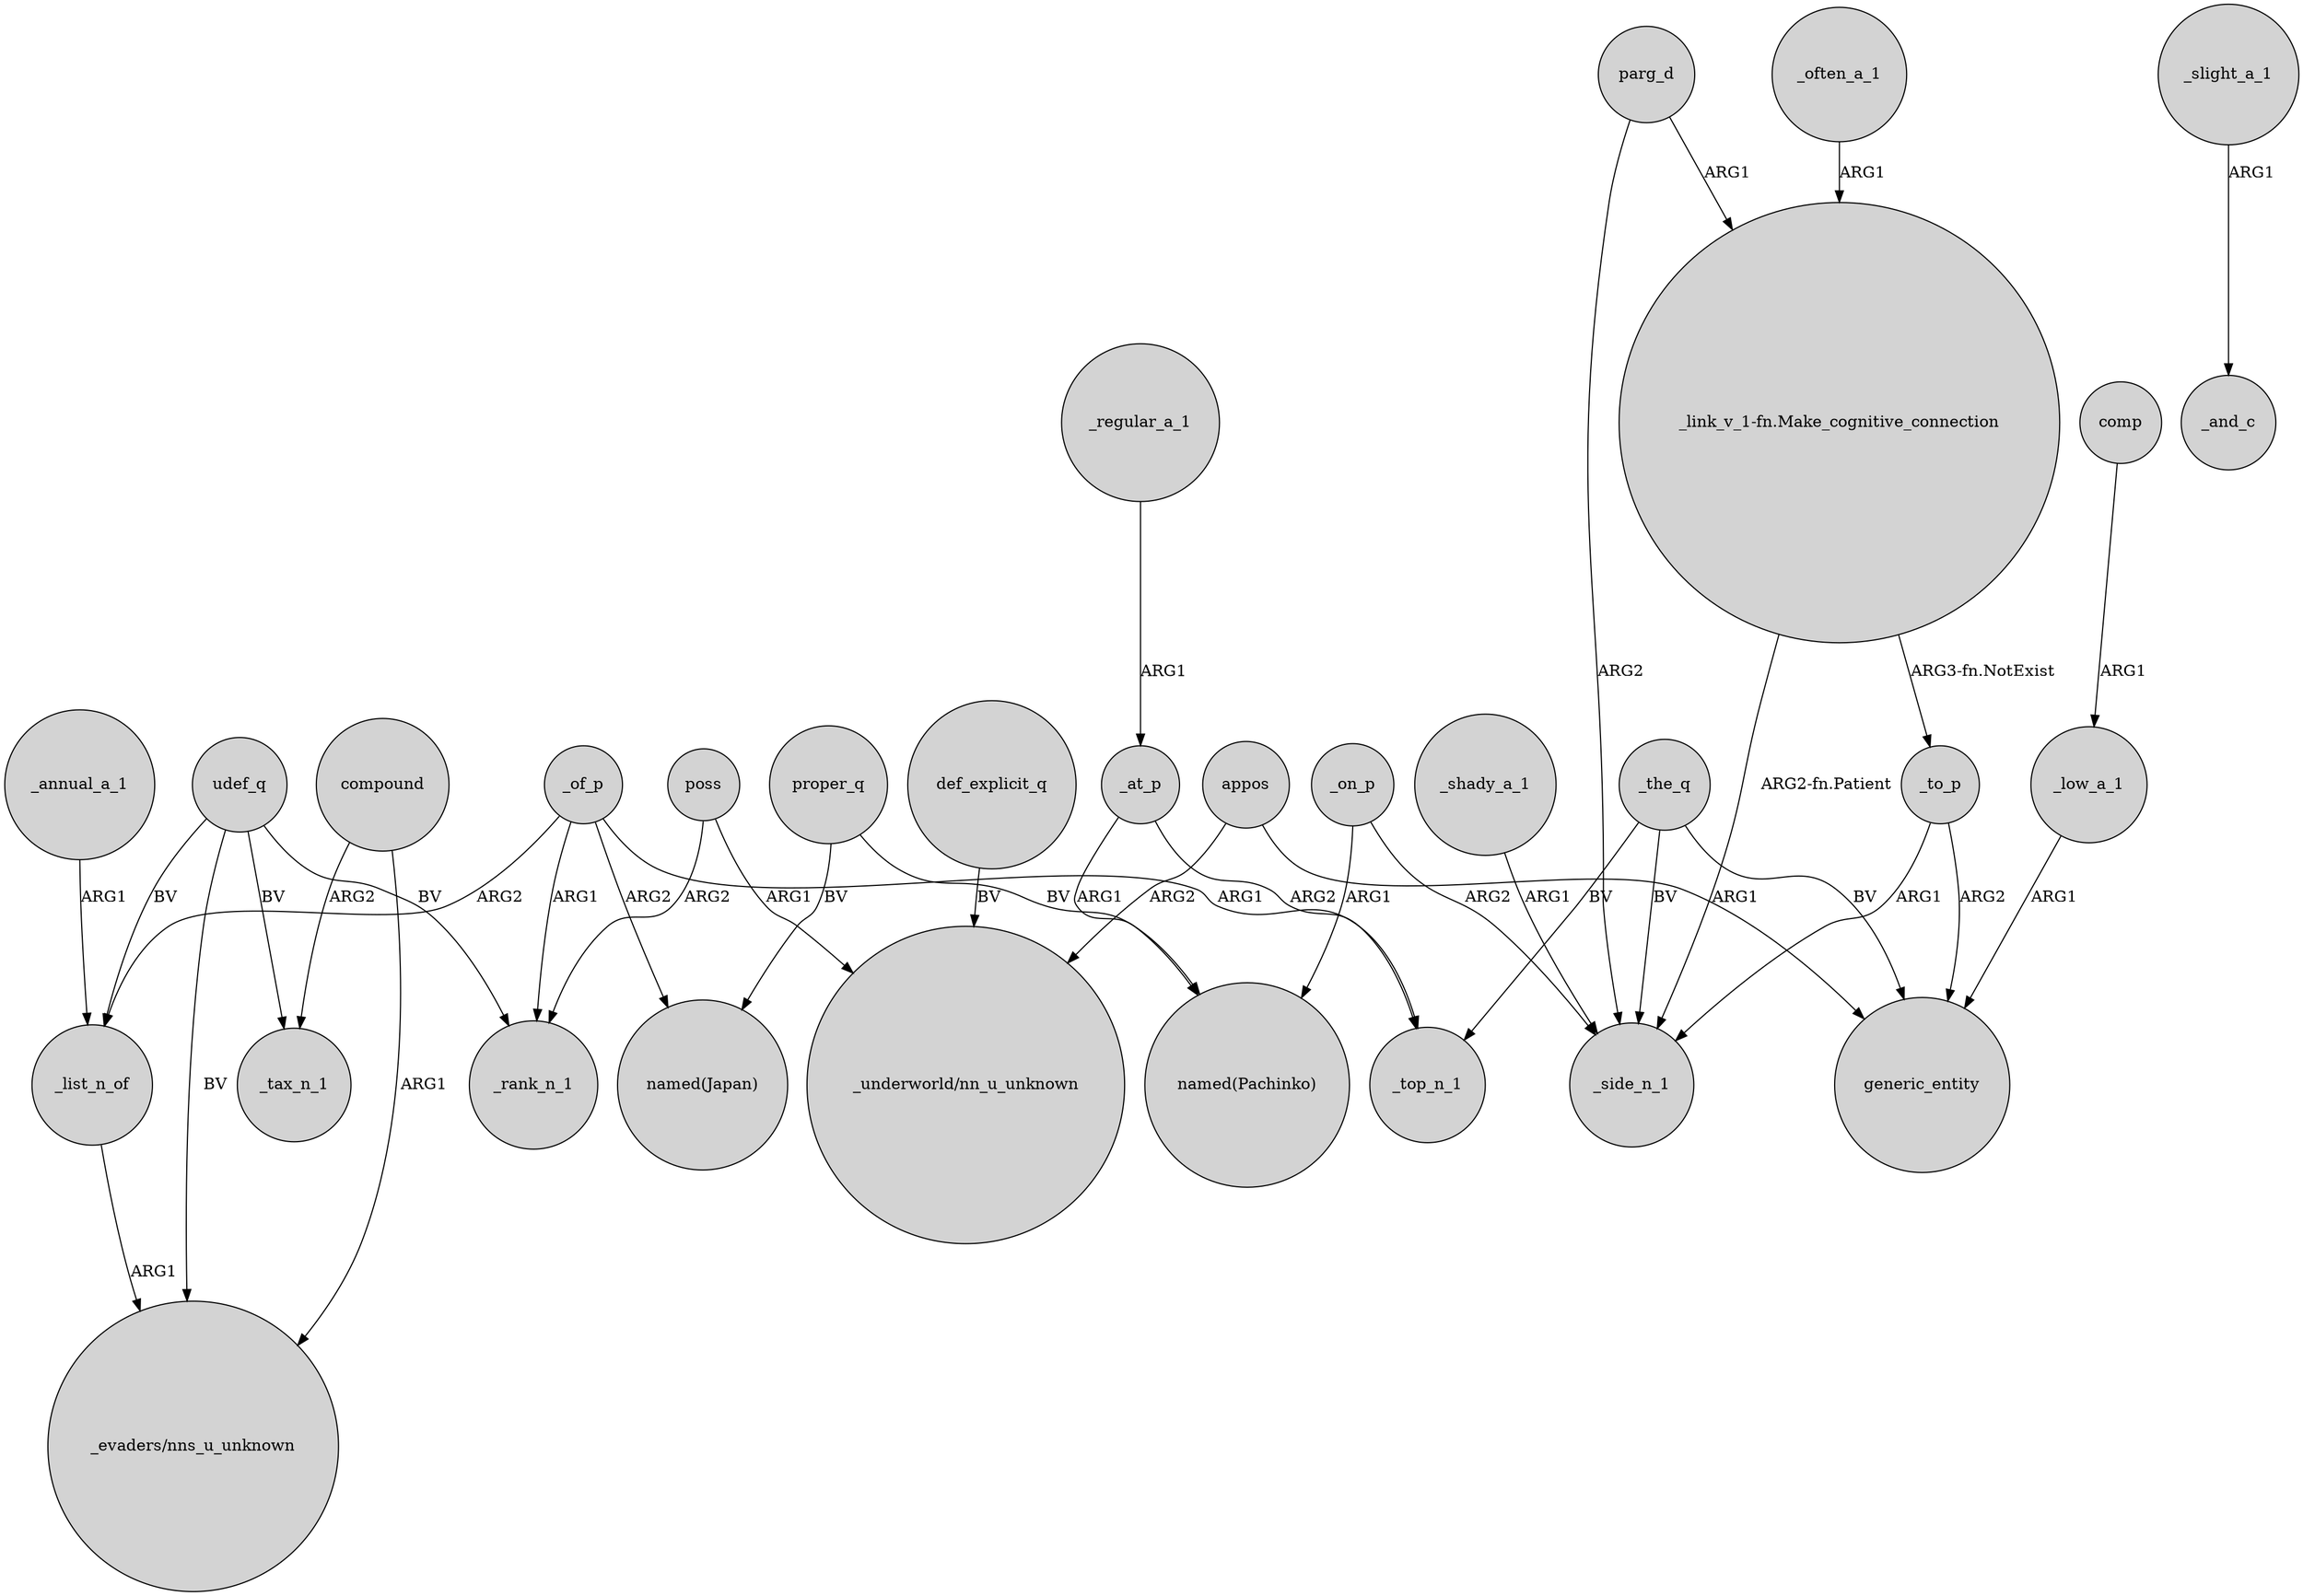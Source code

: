 digraph {
	node [shape=circle style=filled]
	_the_q -> generic_entity [label=BV]
	_on_p -> "named(Pachinko)" [label=ARG1]
	_list_n_of -> "_evaders/nns_u_unknown" [label=ARG1]
	_at_p -> _top_n_1 [label=ARG2]
	_regular_a_1 -> _at_p [label=ARG1]
	"_link_v_1-fn.Make_cognitive_connection" -> _to_p [label="ARG3-fn.NotExist"]
	_the_q -> _side_n_1 [label=BV]
	udef_q -> _rank_n_1 [label=BV]
	appos -> "_underworld/nn_u_unknown" [label=ARG2]
	_of_p -> "named(Japan)" [label=ARG2]
	_low_a_1 -> generic_entity [label=ARG1]
	poss -> _rank_n_1 [label=ARG2]
	proper_q -> "named(Japan)" [label=BV]
	compound -> "_evaders/nns_u_unknown" [label=ARG1]
	_to_p -> generic_entity [label=ARG2]
	_of_p -> _top_n_1 [label=ARG1]
	parg_d -> "_link_v_1-fn.Make_cognitive_connection" [label=ARG1]
	_slight_a_1 -> _and_c [label=ARG1]
	appos -> generic_entity [label=ARG1]
	_to_p -> _side_n_1 [label=ARG1]
	_annual_a_1 -> _list_n_of [label=ARG1]
	udef_q -> _tax_n_1 [label=BV]
	proper_q -> "named(Pachinko)" [label=BV]
	_the_q -> _top_n_1 [label=BV]
	udef_q -> "_evaders/nns_u_unknown" [label=BV]
	_of_p -> _rank_n_1 [label=ARG1]
	_on_p -> _side_n_1 [label=ARG2]
	"_link_v_1-fn.Make_cognitive_connection" -> _side_n_1 [label="ARG2-fn.Patient"]
	udef_q -> _list_n_of [label=BV]
	_at_p -> "named(Pachinko)" [label=ARG1]
	_often_a_1 -> "_link_v_1-fn.Make_cognitive_connection" [label=ARG1]
	_shady_a_1 -> _side_n_1 [label=ARG1]
	compound -> _tax_n_1 [label=ARG2]
	_of_p -> _list_n_of [label=ARG2]
	parg_d -> _side_n_1 [label=ARG2]
	def_explicit_q -> "_underworld/nn_u_unknown" [label=BV]
	poss -> "_underworld/nn_u_unknown" [label=ARG1]
	comp -> _low_a_1 [label=ARG1]
}
